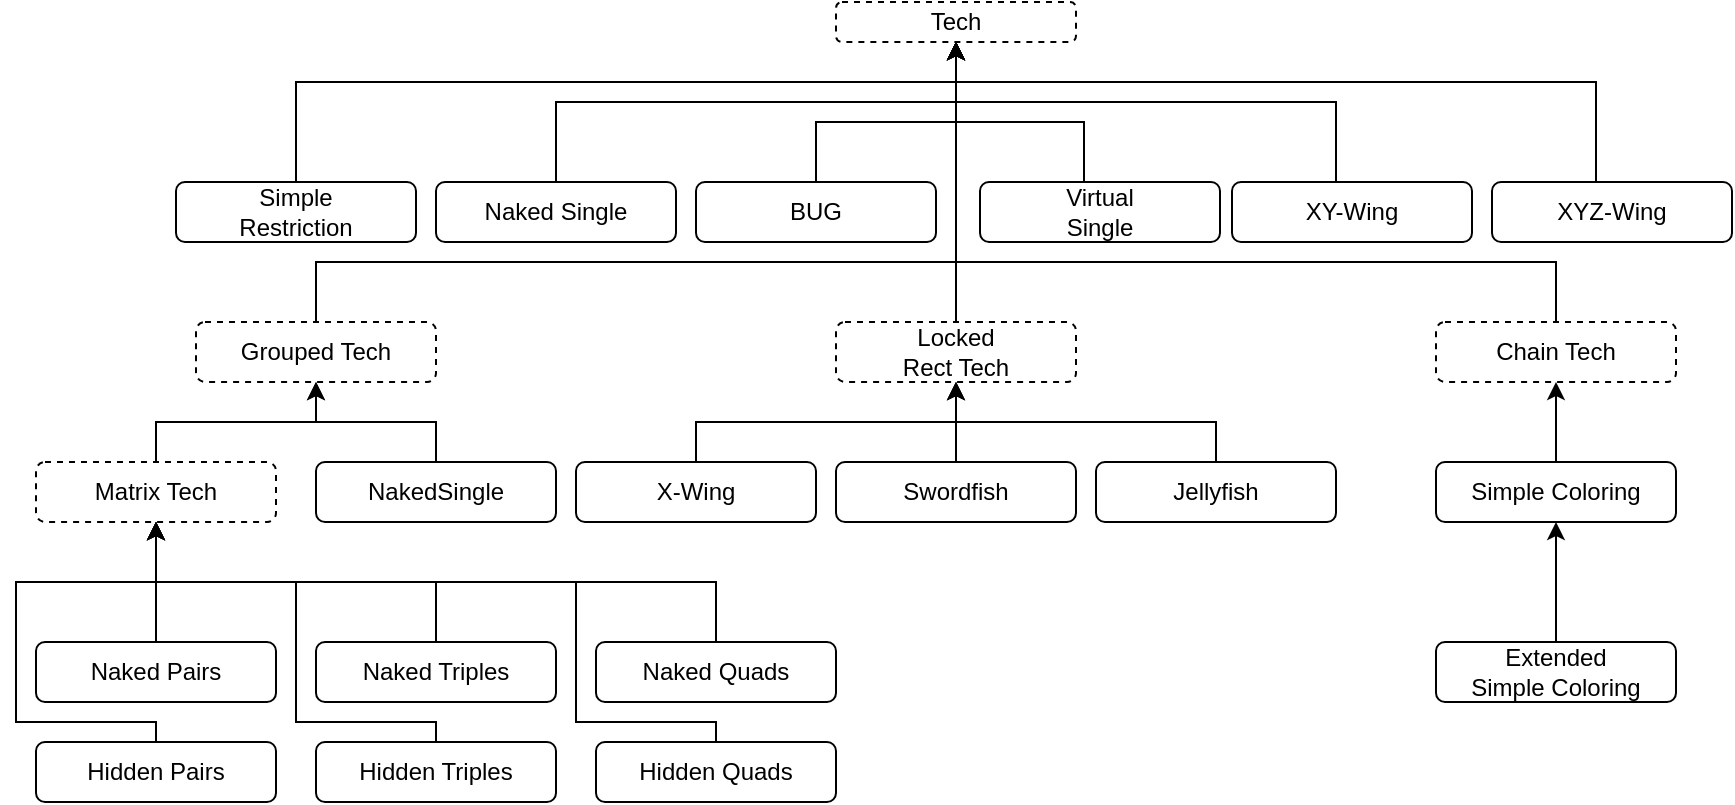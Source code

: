<mxfile version="21.6.3" type="device">
  <diagram id="C5RBs43oDa-KdzZeNtuy" name="Page-1">
    <mxGraphModel dx="2006" dy="676" grid="1" gridSize="10" guides="1" tooltips="1" connect="1" arrows="1" fold="1" page="1" pageScale="1" pageWidth="827" pageHeight="1169" math="0" shadow="0">
      <root>
        <mxCell id="WIyWlLk6GJQsqaUBKTNV-0" />
        <mxCell id="WIyWlLk6GJQsqaUBKTNV-1" parent="WIyWlLk6GJQsqaUBKTNV-0" />
        <mxCell id="aLS6_MJxc765IvmaHwsI-6" value="" style="group" vertex="1" connectable="0" parent="WIyWlLk6GJQsqaUBKTNV-1">
          <mxGeometry x="350" y="20" width="120" height="20" as="geometry" />
        </mxCell>
        <mxCell id="aLS6_MJxc765IvmaHwsI-0" value="" style="rounded=1;whiteSpace=wrap;html=1;dashed=1;" vertex="1" parent="aLS6_MJxc765IvmaHwsI-6">
          <mxGeometry width="120" height="20" as="geometry" />
        </mxCell>
        <mxCell id="aLS6_MJxc765IvmaHwsI-1" value="Tech" style="text;html=1;strokeColor=none;fillColor=none;align=center;verticalAlign=middle;whiteSpace=wrap;rounded=0;" vertex="1" parent="aLS6_MJxc765IvmaHwsI-6">
          <mxGeometry x="30" y="5" width="60" height="10" as="geometry" />
        </mxCell>
        <mxCell id="aLS6_MJxc765IvmaHwsI-7" value="" style="group" vertex="1" connectable="0" parent="WIyWlLk6GJQsqaUBKTNV-1">
          <mxGeometry x="20" y="110" width="120" height="30" as="geometry" />
        </mxCell>
        <mxCell id="aLS6_MJxc765IvmaHwsI-8" value="" style="rounded=1;whiteSpace=wrap;html=1;" vertex="1" parent="aLS6_MJxc765IvmaHwsI-7">
          <mxGeometry width="120" height="30" as="geometry" />
        </mxCell>
        <mxCell id="aLS6_MJxc765IvmaHwsI-9" value="Simple Restriction" style="text;html=1;strokeColor=none;fillColor=none;align=center;verticalAlign=middle;whiteSpace=wrap;rounded=0;" vertex="1" parent="aLS6_MJxc765IvmaHwsI-7">
          <mxGeometry x="30" y="10" width="60" height="10" as="geometry" />
        </mxCell>
        <mxCell id="aLS6_MJxc765IvmaHwsI-14" value="" style="edgeStyle=orthogonalEdgeStyle;rounded=0;orthogonalLoop=1;jettySize=auto;html=1;entryX=0.5;entryY=1;entryDx=0;entryDy=0;" edge="1" parent="WIyWlLk6GJQsqaUBKTNV-1" source="aLS6_MJxc765IvmaHwsI-8" target="aLS6_MJxc765IvmaHwsI-0">
          <mxGeometry relative="1" as="geometry">
            <mxPoint x="230" as="targetPoint" />
            <Array as="points">
              <mxPoint x="80" y="60" />
              <mxPoint x="410" y="60" />
            </Array>
          </mxGeometry>
        </mxCell>
        <mxCell id="aLS6_MJxc765IvmaHwsI-15" value="" style="group" vertex="1" connectable="0" parent="WIyWlLk6GJQsqaUBKTNV-1">
          <mxGeometry x="288" y="110" width="120" height="30" as="geometry" />
        </mxCell>
        <mxCell id="aLS6_MJxc765IvmaHwsI-16" value="" style="rounded=1;whiteSpace=wrap;html=1;" vertex="1" parent="aLS6_MJxc765IvmaHwsI-15">
          <mxGeometry x="-8" width="120" height="30" as="geometry" />
        </mxCell>
        <mxCell id="aLS6_MJxc765IvmaHwsI-17" value="BUG" style="text;html=1;strokeColor=none;fillColor=none;align=center;verticalAlign=middle;whiteSpace=wrap;rounded=0;" vertex="1" parent="aLS6_MJxc765IvmaHwsI-15">
          <mxGeometry x="22" y="10" width="60" height="10" as="geometry" />
        </mxCell>
        <mxCell id="aLS6_MJxc765IvmaHwsI-18" value="" style="group" vertex="1" connectable="0" parent="WIyWlLk6GJQsqaUBKTNV-1">
          <mxGeometry x="422" y="110" width="120" height="30" as="geometry" />
        </mxCell>
        <mxCell id="aLS6_MJxc765IvmaHwsI-19" value="" style="rounded=1;whiteSpace=wrap;html=1;" vertex="1" parent="aLS6_MJxc765IvmaHwsI-18">
          <mxGeometry width="120" height="30" as="geometry" />
        </mxCell>
        <mxCell id="aLS6_MJxc765IvmaHwsI-20" value="Virtual Single" style="text;html=1;strokeColor=none;fillColor=none;align=center;verticalAlign=middle;whiteSpace=wrap;rounded=0;" vertex="1" parent="aLS6_MJxc765IvmaHwsI-18">
          <mxGeometry x="30" y="10" width="60" height="10" as="geometry" />
        </mxCell>
        <mxCell id="aLS6_MJxc765IvmaHwsI-21" value="" style="group" vertex="1" connectable="0" parent="WIyWlLk6GJQsqaUBKTNV-1">
          <mxGeometry x="150" y="110" width="120" height="30" as="geometry" />
        </mxCell>
        <mxCell id="aLS6_MJxc765IvmaHwsI-22" value="" style="rounded=1;whiteSpace=wrap;html=1;" vertex="1" parent="aLS6_MJxc765IvmaHwsI-21">
          <mxGeometry width="120" height="30" as="geometry" />
        </mxCell>
        <mxCell id="aLS6_MJxc765IvmaHwsI-23" value="Naked Single" style="text;html=1;strokeColor=none;fillColor=none;align=center;verticalAlign=middle;whiteSpace=wrap;rounded=0;" vertex="1" parent="aLS6_MJxc765IvmaHwsI-21">
          <mxGeometry x="20" y="10" width="80" height="10" as="geometry" />
        </mxCell>
        <mxCell id="aLS6_MJxc765IvmaHwsI-41" value="" style="edgeStyle=orthogonalEdgeStyle;rounded=0;orthogonalLoop=1;jettySize=auto;html=1;entryX=0.5;entryY=1;entryDx=0;entryDy=0;" edge="1" parent="WIyWlLk6GJQsqaUBKTNV-1" source="aLS6_MJxc765IvmaHwsI-16" target="aLS6_MJxc765IvmaHwsI-0">
          <mxGeometry relative="1" as="geometry">
            <mxPoint x="410" y="50" as="targetPoint" />
            <Array as="points">
              <mxPoint x="340" y="80" />
              <mxPoint x="410" y="80" />
            </Array>
          </mxGeometry>
        </mxCell>
        <mxCell id="aLS6_MJxc765IvmaHwsI-43" value="" style="edgeStyle=orthogonalEdgeStyle;rounded=0;orthogonalLoop=1;jettySize=auto;html=1;entryX=0.5;entryY=1;entryDx=0;entryDy=0;" edge="1" parent="WIyWlLk6GJQsqaUBKTNV-1" source="aLS6_MJxc765IvmaHwsI-22" target="aLS6_MJxc765IvmaHwsI-0">
          <mxGeometry relative="1" as="geometry">
            <mxPoint x="210" y="60" as="targetPoint" />
            <Array as="points">
              <mxPoint x="210" y="70" />
              <mxPoint x="410" y="70" />
            </Array>
          </mxGeometry>
        </mxCell>
        <mxCell id="aLS6_MJxc765IvmaHwsI-44" value="" style="edgeStyle=orthogonalEdgeStyle;rounded=0;orthogonalLoop=1;jettySize=auto;html=1;entryX=0.5;entryY=1;entryDx=0;entryDy=0;" edge="1" parent="WIyWlLk6GJQsqaUBKTNV-1" source="aLS6_MJxc765IvmaHwsI-19" target="aLS6_MJxc765IvmaHwsI-0">
          <mxGeometry relative="1" as="geometry">
            <mxPoint x="440" y="60" as="targetPoint" />
            <Array as="points">
              <mxPoint x="474" y="80" />
              <mxPoint x="410" y="80" />
            </Array>
          </mxGeometry>
        </mxCell>
        <mxCell id="aLS6_MJxc765IvmaHwsI-45" value="" style="group" vertex="1" connectable="0" parent="WIyWlLk6GJQsqaUBKTNV-1">
          <mxGeometry x="548" y="110" width="120" height="30" as="geometry" />
        </mxCell>
        <mxCell id="aLS6_MJxc765IvmaHwsI-46" value="" style="rounded=1;whiteSpace=wrap;html=1;" vertex="1" parent="aLS6_MJxc765IvmaHwsI-45">
          <mxGeometry width="120" height="30" as="geometry" />
        </mxCell>
        <mxCell id="aLS6_MJxc765IvmaHwsI-47" value="XY-Wing" style="text;html=1;strokeColor=none;fillColor=none;align=center;verticalAlign=middle;whiteSpace=wrap;rounded=0;" vertex="1" parent="aLS6_MJxc765IvmaHwsI-45">
          <mxGeometry x="30" y="10" width="60" height="10" as="geometry" />
        </mxCell>
        <mxCell id="aLS6_MJxc765IvmaHwsI-49" value="" style="edgeStyle=orthogonalEdgeStyle;rounded=0;orthogonalLoop=1;jettySize=auto;html=1;entryX=0.5;entryY=1;entryDx=0;entryDy=0;" edge="1" parent="WIyWlLk6GJQsqaUBKTNV-1" source="aLS6_MJxc765IvmaHwsI-46" target="aLS6_MJxc765IvmaHwsI-0">
          <mxGeometry relative="1" as="geometry">
            <mxPoint x="600" y="55" as="targetPoint" />
            <Array as="points">
              <mxPoint x="600" y="70" />
              <mxPoint x="410" y="70" />
            </Array>
          </mxGeometry>
        </mxCell>
        <mxCell id="aLS6_MJxc765IvmaHwsI-50" value="" style="group" vertex="1" connectable="0" parent="WIyWlLk6GJQsqaUBKTNV-1">
          <mxGeometry x="678" y="110" width="120" height="30" as="geometry" />
        </mxCell>
        <mxCell id="aLS6_MJxc765IvmaHwsI-51" value="" style="rounded=1;whiteSpace=wrap;html=1;" vertex="1" parent="aLS6_MJxc765IvmaHwsI-50">
          <mxGeometry width="120" height="30" as="geometry" />
        </mxCell>
        <mxCell id="aLS6_MJxc765IvmaHwsI-52" value="XYZ-Wing" style="text;html=1;strokeColor=none;fillColor=none;align=center;verticalAlign=middle;whiteSpace=wrap;rounded=0;" vertex="1" parent="aLS6_MJxc765IvmaHwsI-50">
          <mxGeometry x="30" y="10" width="60" height="10" as="geometry" />
        </mxCell>
        <mxCell id="aLS6_MJxc765IvmaHwsI-54" value="" style="edgeStyle=orthogonalEdgeStyle;rounded=0;orthogonalLoop=1;jettySize=auto;html=1;entryX=0.5;entryY=1;entryDx=0;entryDy=0;" edge="1" parent="WIyWlLk6GJQsqaUBKTNV-1" source="aLS6_MJxc765IvmaHwsI-51" target="aLS6_MJxc765IvmaHwsI-0">
          <mxGeometry relative="1" as="geometry">
            <mxPoint x="730" y="55" as="targetPoint" />
            <Array as="points">
              <mxPoint x="730" y="60" />
              <mxPoint x="410" y="60" />
            </Array>
          </mxGeometry>
        </mxCell>
        <mxCell id="aLS6_MJxc765IvmaHwsI-55" value="" style="group" vertex="1" connectable="0" parent="WIyWlLk6GJQsqaUBKTNV-1">
          <mxGeometry x="30" y="180" width="120" height="30" as="geometry" />
        </mxCell>
        <mxCell id="aLS6_MJxc765IvmaHwsI-56" value="" style="rounded=1;whiteSpace=wrap;html=1;dashed=1;" vertex="1" parent="aLS6_MJxc765IvmaHwsI-55">
          <mxGeometry width="120" height="30" as="geometry" />
        </mxCell>
        <mxCell id="aLS6_MJxc765IvmaHwsI-57" value="Grouped Tech" style="text;html=1;strokeColor=none;fillColor=none;align=center;verticalAlign=middle;whiteSpace=wrap;rounded=0;" vertex="1" parent="aLS6_MJxc765IvmaHwsI-55">
          <mxGeometry x="20" y="10" width="80" height="10" as="geometry" />
        </mxCell>
        <mxCell id="aLS6_MJxc765IvmaHwsI-66" value="" style="group" vertex="1" connectable="0" parent="WIyWlLk6GJQsqaUBKTNV-1">
          <mxGeometry x="350" y="180" width="120" height="30" as="geometry" />
        </mxCell>
        <mxCell id="aLS6_MJxc765IvmaHwsI-67" value="" style="rounded=1;whiteSpace=wrap;html=1;dashed=1;" vertex="1" parent="aLS6_MJxc765IvmaHwsI-66">
          <mxGeometry width="120" height="30" as="geometry" />
        </mxCell>
        <mxCell id="aLS6_MJxc765IvmaHwsI-68" value="Locked Rect Tech" style="text;html=1;strokeColor=none;fillColor=none;align=center;verticalAlign=middle;whiteSpace=wrap;rounded=0;" vertex="1" parent="aLS6_MJxc765IvmaHwsI-66">
          <mxGeometry x="30" y="10" width="60" height="10" as="geometry" />
        </mxCell>
        <mxCell id="aLS6_MJxc765IvmaHwsI-69" value="" style="group" vertex="1" connectable="0" parent="WIyWlLk6GJQsqaUBKTNV-1">
          <mxGeometry x="650" y="180" width="120" height="30" as="geometry" />
        </mxCell>
        <mxCell id="aLS6_MJxc765IvmaHwsI-70" value="" style="rounded=1;whiteSpace=wrap;html=1;dashed=1;" vertex="1" parent="aLS6_MJxc765IvmaHwsI-69">
          <mxGeometry width="120" height="30" as="geometry" />
        </mxCell>
        <mxCell id="aLS6_MJxc765IvmaHwsI-71" value="Chain Tech" style="text;html=1;strokeColor=none;fillColor=none;align=center;verticalAlign=middle;whiteSpace=wrap;rounded=0;" vertex="1" parent="aLS6_MJxc765IvmaHwsI-69">
          <mxGeometry x="25" y="10" width="70" height="10" as="geometry" />
        </mxCell>
        <mxCell id="aLS6_MJxc765IvmaHwsI-72" value="" style="edgeStyle=orthogonalEdgeStyle;rounded=0;orthogonalLoop=1;jettySize=auto;html=1;entryX=0.5;entryY=1;entryDx=0;entryDy=0;exitX=0.5;exitY=0;exitDx=0;exitDy=0;" edge="1" parent="WIyWlLk6GJQsqaUBKTNV-1" source="aLS6_MJxc765IvmaHwsI-67" target="aLS6_MJxc765IvmaHwsI-0">
          <mxGeometry relative="1" as="geometry">
            <Array as="points" />
          </mxGeometry>
        </mxCell>
        <mxCell id="aLS6_MJxc765IvmaHwsI-74" value="" style="edgeStyle=orthogonalEdgeStyle;rounded=0;orthogonalLoop=1;jettySize=auto;html=1;entryX=0.5;entryY=1;entryDx=0;entryDy=0;" edge="1" parent="WIyWlLk6GJQsqaUBKTNV-1" source="aLS6_MJxc765IvmaHwsI-56" target="aLS6_MJxc765IvmaHwsI-0">
          <mxGeometry relative="1" as="geometry">
            <Array as="points">
              <mxPoint x="90" y="150" />
              <mxPoint x="410" y="150" />
            </Array>
          </mxGeometry>
        </mxCell>
        <mxCell id="aLS6_MJxc765IvmaHwsI-75" value="" style="edgeStyle=orthogonalEdgeStyle;rounded=0;orthogonalLoop=1;jettySize=auto;html=1;entryX=0.5;entryY=1;entryDx=0;entryDy=0;" edge="1" parent="WIyWlLk6GJQsqaUBKTNV-1" source="aLS6_MJxc765IvmaHwsI-70" target="aLS6_MJxc765IvmaHwsI-0">
          <mxGeometry relative="1" as="geometry">
            <Array as="points">
              <mxPoint x="710" y="150" />
              <mxPoint x="410" y="150" />
            </Array>
          </mxGeometry>
        </mxCell>
        <mxCell id="aLS6_MJxc765IvmaHwsI-77" value="" style="group" vertex="1" connectable="0" parent="WIyWlLk6GJQsqaUBKTNV-1">
          <mxGeometry x="350" y="250" width="120" height="30" as="geometry" />
        </mxCell>
        <mxCell id="aLS6_MJxc765IvmaHwsI-78" value="" style="rounded=1;whiteSpace=wrap;html=1;" vertex="1" parent="aLS6_MJxc765IvmaHwsI-77">
          <mxGeometry width="120" height="30" as="geometry" />
        </mxCell>
        <mxCell id="aLS6_MJxc765IvmaHwsI-79" value="Swordfish" style="text;html=1;strokeColor=none;fillColor=none;align=center;verticalAlign=middle;whiteSpace=wrap;rounded=0;" vertex="1" parent="aLS6_MJxc765IvmaHwsI-77">
          <mxGeometry x="30" y="10" width="60" height="10" as="geometry" />
        </mxCell>
        <mxCell id="aLS6_MJxc765IvmaHwsI-80" value="" style="group" vertex="1" connectable="0" parent="WIyWlLk6GJQsqaUBKTNV-1">
          <mxGeometry x="220" y="250" width="120" height="30" as="geometry" />
        </mxCell>
        <mxCell id="aLS6_MJxc765IvmaHwsI-81" value="" style="rounded=1;whiteSpace=wrap;html=1;" vertex="1" parent="aLS6_MJxc765IvmaHwsI-80">
          <mxGeometry width="120" height="30" as="geometry" />
        </mxCell>
        <mxCell id="aLS6_MJxc765IvmaHwsI-82" value="X-Wing" style="text;html=1;strokeColor=none;fillColor=none;align=center;verticalAlign=middle;whiteSpace=wrap;rounded=0;" vertex="1" parent="aLS6_MJxc765IvmaHwsI-80">
          <mxGeometry x="30" y="10" width="60" height="10" as="geometry" />
        </mxCell>
        <mxCell id="aLS6_MJxc765IvmaHwsI-84" value="" style="group" vertex="1" connectable="0" parent="WIyWlLk6GJQsqaUBKTNV-1">
          <mxGeometry x="480" y="250" width="120" height="30" as="geometry" />
        </mxCell>
        <mxCell id="aLS6_MJxc765IvmaHwsI-85" value="" style="rounded=1;whiteSpace=wrap;html=1;" vertex="1" parent="aLS6_MJxc765IvmaHwsI-84">
          <mxGeometry width="120" height="30" as="geometry" />
        </mxCell>
        <mxCell id="aLS6_MJxc765IvmaHwsI-86" value="Jellyfish" style="text;html=1;strokeColor=none;fillColor=none;align=center;verticalAlign=middle;whiteSpace=wrap;rounded=0;" vertex="1" parent="aLS6_MJxc765IvmaHwsI-84">
          <mxGeometry x="30" y="10" width="60" height="10" as="geometry" />
        </mxCell>
        <mxCell id="aLS6_MJxc765IvmaHwsI-87" value="" style="edgeStyle=orthogonalEdgeStyle;rounded=0;orthogonalLoop=1;jettySize=auto;html=1;entryX=0.5;entryY=1;entryDx=0;entryDy=0;" edge="1" parent="WIyWlLk6GJQsqaUBKTNV-1" source="aLS6_MJxc765IvmaHwsI-81" target="aLS6_MJxc765IvmaHwsI-67">
          <mxGeometry relative="1" as="geometry">
            <Array as="points">
              <mxPoint x="280" y="230" />
              <mxPoint x="410" y="230" />
            </Array>
          </mxGeometry>
        </mxCell>
        <mxCell id="aLS6_MJxc765IvmaHwsI-88" value="" style="edgeStyle=orthogonalEdgeStyle;rounded=0;orthogonalLoop=1;jettySize=auto;html=1;entryX=0.5;entryY=1;entryDx=0;entryDy=0;" edge="1" parent="WIyWlLk6GJQsqaUBKTNV-1" source="aLS6_MJxc765IvmaHwsI-78" target="aLS6_MJxc765IvmaHwsI-67">
          <mxGeometry relative="1" as="geometry">
            <mxPoint x="440" y="270" as="targetPoint" />
          </mxGeometry>
        </mxCell>
        <mxCell id="aLS6_MJxc765IvmaHwsI-89" value="" style="edgeStyle=orthogonalEdgeStyle;rounded=0;orthogonalLoop=1;jettySize=auto;html=1;entryX=0.5;entryY=1;entryDx=0;entryDy=0;" edge="1" parent="WIyWlLk6GJQsqaUBKTNV-1" source="aLS6_MJxc765IvmaHwsI-85" target="aLS6_MJxc765IvmaHwsI-67">
          <mxGeometry relative="1" as="geometry">
            <Array as="points">
              <mxPoint x="540" y="230" />
              <mxPoint x="410" y="230" />
            </Array>
          </mxGeometry>
        </mxCell>
        <mxCell id="aLS6_MJxc765IvmaHwsI-90" value="" style="group" vertex="1" connectable="0" parent="WIyWlLk6GJQsqaUBKTNV-1">
          <mxGeometry x="90" y="250" width="120" height="30" as="geometry" />
        </mxCell>
        <mxCell id="aLS6_MJxc765IvmaHwsI-91" value="" style="rounded=1;whiteSpace=wrap;html=1;" vertex="1" parent="aLS6_MJxc765IvmaHwsI-90">
          <mxGeometry width="120" height="30" as="geometry" />
        </mxCell>
        <mxCell id="aLS6_MJxc765IvmaHwsI-92" value="NakedSingle" style="text;html=1;strokeColor=none;fillColor=none;align=center;verticalAlign=middle;whiteSpace=wrap;rounded=0;" vertex="1" parent="aLS6_MJxc765IvmaHwsI-90">
          <mxGeometry x="30" y="10" width="60" height="10" as="geometry" />
        </mxCell>
        <mxCell id="aLS6_MJxc765IvmaHwsI-93" value="" style="edgeStyle=orthogonalEdgeStyle;rounded=0;orthogonalLoop=1;jettySize=auto;html=1;entryX=0.5;entryY=1;entryDx=0;entryDy=0;" edge="1" parent="WIyWlLk6GJQsqaUBKTNV-1" source="aLS6_MJxc765IvmaHwsI-91" target="aLS6_MJxc765IvmaHwsI-56">
          <mxGeometry relative="1" as="geometry">
            <mxPoint x="80" y="310" as="targetPoint" />
          </mxGeometry>
        </mxCell>
        <mxCell id="aLS6_MJxc765IvmaHwsI-94" value="" style="rounded=1;whiteSpace=wrap;html=1;dashed=1;" vertex="1" parent="WIyWlLk6GJQsqaUBKTNV-1">
          <mxGeometry x="-50" y="250" width="120" height="30" as="geometry" />
        </mxCell>
        <mxCell id="aLS6_MJxc765IvmaHwsI-95" value="" style="edgeStyle=orthogonalEdgeStyle;rounded=0;orthogonalLoop=1;jettySize=auto;html=1;entryX=0.5;entryY=1;entryDx=0;entryDy=0;exitX=0.5;exitY=0;exitDx=0;exitDy=0;" edge="1" parent="WIyWlLk6GJQsqaUBKTNV-1" source="aLS6_MJxc765IvmaHwsI-94" target="aLS6_MJxc765IvmaHwsI-56">
          <mxGeometry relative="1" as="geometry">
            <mxPoint x="160" y="320" as="sourcePoint" />
            <mxPoint x="100" y="280" as="targetPoint" />
          </mxGeometry>
        </mxCell>
        <mxCell id="aLS6_MJxc765IvmaHwsI-96" value="Matrix Tech" style="text;html=1;strokeColor=none;fillColor=none;align=center;verticalAlign=middle;whiteSpace=wrap;rounded=0;" vertex="1" parent="WIyWlLk6GJQsqaUBKTNV-1">
          <mxGeometry x="-30" y="260" width="80" height="10" as="geometry" />
        </mxCell>
        <mxCell id="aLS6_MJxc765IvmaHwsI-97" value="" style="group" vertex="1" connectable="0" parent="WIyWlLk6GJQsqaUBKTNV-1">
          <mxGeometry x="90" y="340" width="120" height="30" as="geometry" />
        </mxCell>
        <mxCell id="aLS6_MJxc765IvmaHwsI-98" value="" style="rounded=1;whiteSpace=wrap;html=1;" vertex="1" parent="aLS6_MJxc765IvmaHwsI-97">
          <mxGeometry width="120" height="30" as="geometry" />
        </mxCell>
        <mxCell id="aLS6_MJxc765IvmaHwsI-99" value="Naked Triples" style="text;html=1;strokeColor=none;fillColor=none;align=center;verticalAlign=middle;whiteSpace=wrap;rounded=0;" vertex="1" parent="aLS6_MJxc765IvmaHwsI-97">
          <mxGeometry x="20" y="10" width="80" height="10" as="geometry" />
        </mxCell>
        <mxCell id="aLS6_MJxc765IvmaHwsI-100" value="" style="group" vertex="1" connectable="0" parent="WIyWlLk6GJQsqaUBKTNV-1">
          <mxGeometry x="230" y="340" width="120" height="30" as="geometry" />
        </mxCell>
        <mxCell id="aLS6_MJxc765IvmaHwsI-101" value="" style="rounded=1;whiteSpace=wrap;html=1;" vertex="1" parent="aLS6_MJxc765IvmaHwsI-100">
          <mxGeometry width="120" height="30" as="geometry" />
        </mxCell>
        <mxCell id="aLS6_MJxc765IvmaHwsI-102" value="Naked Quads" style="text;html=1;strokeColor=none;fillColor=none;align=center;verticalAlign=middle;whiteSpace=wrap;rounded=0;" vertex="1" parent="aLS6_MJxc765IvmaHwsI-100">
          <mxGeometry x="20" y="10" width="80" height="10" as="geometry" />
        </mxCell>
        <mxCell id="aLS6_MJxc765IvmaHwsI-103" value="" style="group" vertex="1" connectable="0" parent="WIyWlLk6GJQsqaUBKTNV-1">
          <mxGeometry x="-50" y="340" width="120" height="30" as="geometry" />
        </mxCell>
        <mxCell id="aLS6_MJxc765IvmaHwsI-104" value="" style="rounded=1;whiteSpace=wrap;html=1;" vertex="1" parent="aLS6_MJxc765IvmaHwsI-103">
          <mxGeometry width="120" height="30" as="geometry" />
        </mxCell>
        <mxCell id="aLS6_MJxc765IvmaHwsI-105" value="Naked Pairs" style="text;html=1;strokeColor=none;fillColor=none;align=center;verticalAlign=middle;whiteSpace=wrap;rounded=0;" vertex="1" parent="aLS6_MJxc765IvmaHwsI-103">
          <mxGeometry x="25" y="10" width="70" height="10" as="geometry" />
        </mxCell>
        <mxCell id="aLS6_MJxc765IvmaHwsI-109" value="" style="group" vertex="1" connectable="0" parent="WIyWlLk6GJQsqaUBKTNV-1">
          <mxGeometry x="230" y="390" width="120" height="30" as="geometry" />
        </mxCell>
        <mxCell id="aLS6_MJxc765IvmaHwsI-110" value="" style="rounded=1;whiteSpace=wrap;html=1;" vertex="1" parent="aLS6_MJxc765IvmaHwsI-109">
          <mxGeometry width="120" height="30" as="geometry" />
        </mxCell>
        <mxCell id="aLS6_MJxc765IvmaHwsI-111" value="Hidden Quads" style="text;html=1;strokeColor=none;fillColor=none;align=center;verticalAlign=middle;whiteSpace=wrap;rounded=0;" vertex="1" parent="aLS6_MJxc765IvmaHwsI-109">
          <mxGeometry x="20" y="10" width="80" height="10" as="geometry" />
        </mxCell>
        <mxCell id="aLS6_MJxc765IvmaHwsI-112" value="" style="group" vertex="1" connectable="0" parent="WIyWlLk6GJQsqaUBKTNV-1">
          <mxGeometry x="90" y="390" width="120" height="30" as="geometry" />
        </mxCell>
        <mxCell id="aLS6_MJxc765IvmaHwsI-113" value="" style="rounded=1;whiteSpace=wrap;html=1;" vertex="1" parent="aLS6_MJxc765IvmaHwsI-112">
          <mxGeometry width="120" height="30" as="geometry" />
        </mxCell>
        <mxCell id="aLS6_MJxc765IvmaHwsI-114" value="Hidden Triples" style="text;html=1;strokeColor=none;fillColor=none;align=center;verticalAlign=middle;whiteSpace=wrap;rounded=0;" vertex="1" parent="aLS6_MJxc765IvmaHwsI-112">
          <mxGeometry x="20" y="10" width="80" height="10" as="geometry" />
        </mxCell>
        <mxCell id="aLS6_MJxc765IvmaHwsI-115" value="" style="group" vertex="1" connectable="0" parent="WIyWlLk6GJQsqaUBKTNV-1">
          <mxGeometry x="-50" y="390" width="120" height="30" as="geometry" />
        </mxCell>
        <mxCell id="aLS6_MJxc765IvmaHwsI-116" value="" style="rounded=1;whiteSpace=wrap;html=1;" vertex="1" parent="aLS6_MJxc765IvmaHwsI-115">
          <mxGeometry width="120" height="30" as="geometry" />
        </mxCell>
        <mxCell id="aLS6_MJxc765IvmaHwsI-117" value="Hidden Pairs" style="text;html=1;strokeColor=none;fillColor=none;align=center;verticalAlign=middle;whiteSpace=wrap;rounded=0;" vertex="1" parent="aLS6_MJxc765IvmaHwsI-115">
          <mxGeometry x="20" y="10" width="80" height="10" as="geometry" />
        </mxCell>
        <mxCell id="aLS6_MJxc765IvmaHwsI-121" value="" style="endArrow=classic;html=1;rounded=0;exitX=0.5;exitY=0;exitDx=0;exitDy=0;entryX=0.5;entryY=1;entryDx=0;entryDy=0;" edge="1" parent="WIyWlLk6GJQsqaUBKTNV-1" source="aLS6_MJxc765IvmaHwsI-104" target="aLS6_MJxc765IvmaHwsI-94">
          <mxGeometry width="50" height="50" relative="1" as="geometry">
            <mxPoint x="160" y="340" as="sourcePoint" />
            <mxPoint x="210" y="290" as="targetPoint" />
          </mxGeometry>
        </mxCell>
        <mxCell id="aLS6_MJxc765IvmaHwsI-122" value="" style="endArrow=classic;html=1;rounded=0;exitX=0.5;exitY=0;exitDx=0;exitDy=0;entryX=0.5;entryY=1;entryDx=0;entryDy=0;" edge="1" parent="WIyWlLk6GJQsqaUBKTNV-1" source="aLS6_MJxc765IvmaHwsI-98" target="aLS6_MJxc765IvmaHwsI-94">
          <mxGeometry width="50" height="50" relative="1" as="geometry">
            <mxPoint x="20" y="350" as="sourcePoint" />
            <mxPoint x="30" y="310" as="targetPoint" />
            <Array as="points">
              <mxPoint x="150" y="310" />
              <mxPoint x="10" y="310" />
            </Array>
          </mxGeometry>
        </mxCell>
        <mxCell id="aLS6_MJxc765IvmaHwsI-123" value="" style="endArrow=classic;html=1;rounded=0;exitX=0.5;exitY=0;exitDx=0;exitDy=0;entryX=0.5;entryY=1;entryDx=0;entryDy=0;" edge="1" parent="WIyWlLk6GJQsqaUBKTNV-1" source="aLS6_MJxc765IvmaHwsI-101">
          <mxGeometry width="50" height="50" relative="1" as="geometry">
            <mxPoint x="150" y="340" as="sourcePoint" />
            <mxPoint x="10" y="280" as="targetPoint" />
            <Array as="points">
              <mxPoint x="290" y="310" />
              <mxPoint x="150" y="310" />
              <mxPoint x="10" y="310" />
            </Array>
          </mxGeometry>
        </mxCell>
        <mxCell id="aLS6_MJxc765IvmaHwsI-124" value="" style="edgeStyle=orthogonalEdgeStyle;rounded=0;orthogonalLoop=1;jettySize=auto;html=1;entryX=0.5;entryY=1;entryDx=0;entryDy=0;" edge="1" parent="WIyWlLk6GJQsqaUBKTNV-1" source="aLS6_MJxc765IvmaHwsI-116" target="aLS6_MJxc765IvmaHwsI-94">
          <mxGeometry relative="1" as="geometry">
            <Array as="points">
              <mxPoint x="10" y="380" />
              <mxPoint x="-60" y="380" />
              <mxPoint x="-60" y="310" />
              <mxPoint x="10" y="310" />
            </Array>
          </mxGeometry>
        </mxCell>
        <mxCell id="aLS6_MJxc765IvmaHwsI-125" value="" style="edgeStyle=orthogonalEdgeStyle;rounded=0;orthogonalLoop=1;jettySize=auto;html=1;" edge="1" parent="WIyWlLk6GJQsqaUBKTNV-1" source="aLS6_MJxc765IvmaHwsI-113">
          <mxGeometry relative="1" as="geometry">
            <mxPoint x="10" y="280" as="targetPoint" />
            <Array as="points">
              <mxPoint x="150" y="380" />
              <mxPoint x="80" y="380" />
              <mxPoint x="80" y="310" />
              <mxPoint x="10" y="310" />
            </Array>
          </mxGeometry>
        </mxCell>
        <mxCell id="aLS6_MJxc765IvmaHwsI-126" value="" style="edgeStyle=orthogonalEdgeStyle;rounded=0;orthogonalLoop=1;jettySize=auto;html=1;entryX=0.5;entryY=1;entryDx=0;entryDy=0;" edge="1" parent="WIyWlLk6GJQsqaUBKTNV-1" source="aLS6_MJxc765IvmaHwsI-110" target="aLS6_MJxc765IvmaHwsI-94">
          <mxGeometry relative="1" as="geometry">
            <Array as="points">
              <mxPoint x="290" y="380" />
              <mxPoint x="220" y="380" />
              <mxPoint x="220" y="310" />
              <mxPoint x="10" y="310" />
            </Array>
          </mxGeometry>
        </mxCell>
        <mxCell id="aLS6_MJxc765IvmaHwsI-130" value="" style="group" vertex="1" connectable="0" parent="WIyWlLk6GJQsqaUBKTNV-1">
          <mxGeometry x="650" y="250" width="120" height="30" as="geometry" />
        </mxCell>
        <mxCell id="aLS6_MJxc765IvmaHwsI-131" value="" style="rounded=1;whiteSpace=wrap;html=1;" vertex="1" parent="aLS6_MJxc765IvmaHwsI-130">
          <mxGeometry width="120" height="30" as="geometry" />
        </mxCell>
        <mxCell id="aLS6_MJxc765IvmaHwsI-132" value="Simple Coloring" style="text;html=1;strokeColor=none;fillColor=none;align=center;verticalAlign=middle;whiteSpace=wrap;rounded=0;" vertex="1" parent="aLS6_MJxc765IvmaHwsI-130">
          <mxGeometry x="15" y="10" width="90" height="10" as="geometry" />
        </mxCell>
        <mxCell id="aLS6_MJxc765IvmaHwsI-133" value="" style="edgeStyle=orthogonalEdgeStyle;rounded=0;orthogonalLoop=1;jettySize=auto;html=1;entryX=0.5;entryY=1;entryDx=0;entryDy=0;" edge="1" parent="WIyWlLk6GJQsqaUBKTNV-1" source="aLS6_MJxc765IvmaHwsI-131" target="aLS6_MJxc765IvmaHwsI-70">
          <mxGeometry relative="1" as="geometry">
            <mxPoint x="750" y="260" as="targetPoint" />
          </mxGeometry>
        </mxCell>
        <mxCell id="aLS6_MJxc765IvmaHwsI-138" value="" style="group" vertex="1" connectable="0" parent="WIyWlLk6GJQsqaUBKTNV-1">
          <mxGeometry x="650" y="340" width="120" height="30" as="geometry" />
        </mxCell>
        <mxCell id="aLS6_MJxc765IvmaHwsI-139" value="" style="rounded=1;whiteSpace=wrap;html=1;" vertex="1" parent="aLS6_MJxc765IvmaHwsI-138">
          <mxGeometry width="120" height="30" as="geometry" />
        </mxCell>
        <mxCell id="aLS6_MJxc765IvmaHwsI-140" value="Extended Simple Coloring" style="text;html=1;strokeColor=none;fillColor=none;align=center;verticalAlign=middle;whiteSpace=wrap;rounded=0;" vertex="1" parent="aLS6_MJxc765IvmaHwsI-138">
          <mxGeometry x="15" y="10" width="90" height="10" as="geometry" />
        </mxCell>
        <mxCell id="aLS6_MJxc765IvmaHwsI-141" value="" style="edgeStyle=orthogonalEdgeStyle;rounded=0;orthogonalLoop=1;jettySize=auto;html=1;entryX=0.5;entryY=1;entryDx=0;entryDy=0;" edge="1" parent="WIyWlLk6GJQsqaUBKTNV-1" source="aLS6_MJxc765IvmaHwsI-139" target="aLS6_MJxc765IvmaHwsI-131">
          <mxGeometry relative="1" as="geometry">
            <mxPoint x="790" y="310" as="targetPoint" />
          </mxGeometry>
        </mxCell>
      </root>
    </mxGraphModel>
  </diagram>
</mxfile>
